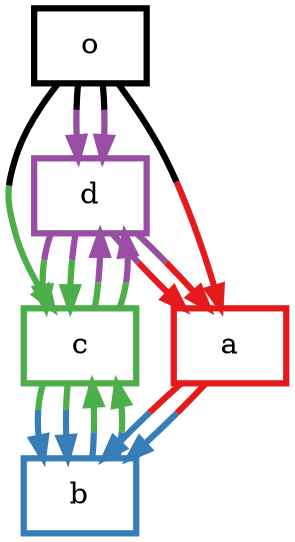 digraph barS {
	{
		rank=same
	4 [shape=box,penwidth=3,colorscheme=set19,color=-657848000,label="o"]
	}
	{
		rank=same
	}
	3 [shape=box,penwidth=3,colorscheme=set19,color=4,label="d"]
	2 [shape=box,penwidth=3,colorscheme=set19,color=3,label="c"]
	1 [shape=box,penwidth=3,colorscheme=set19,color=2,label="b"]
	0 [shape=box,penwidth=3,colorscheme=set19,color=1,label="a"]
	4 -> 0 [penwidth=3,colorscheme=set19,color="-657848000;0.5:1"]
	4 -> 3 [penwidth=3,colorscheme=set19,color="-657848000;0.5:4"]
	4 -> 2 [penwidth=3,colorscheme=set19,color="-657848000;0.5:3"]
	4 -> 3 [penwidth=3,colorscheme=set19,color="-657848000;0.5:4"]
	3 -> 0 [penwidth=3,colorscheme=set19,color="4;0.5:1"]
	3 -> 2 [penwidth=3,colorscheme=set19,color="4;0.5:3"]
	3 -> 2 [penwidth=3,colorscheme=set19,color="4;0.5:3"]
	3 -> 0 [penwidth=3,colorscheme=set19,color="4;0.5:1"]
	2 -> 1 [penwidth=3,colorscheme=set19,color="3;0.5:2"]
	2 -> 1 [penwidth=3,colorscheme=set19,color="3;0.5:2"]
	2 -> 3 [penwidth=3,colorscheme=set19,color="3;0.5:4"]
	2 -> 3 [penwidth=3,colorscheme=set19,color="3;0.5:4"]
	1 -> 2 [penwidth=3,colorscheme=set19,color="2;0.5:3"]
	1 -> 2 [penwidth=3,colorscheme=set19,color="2;0.5:3"]
	0 -> 1 [penwidth=3,colorscheme=set19,color="1;0.5:2"]
	0 -> 1 [penwidth=3,colorscheme=set19,color="1;0.5:2"]
}
